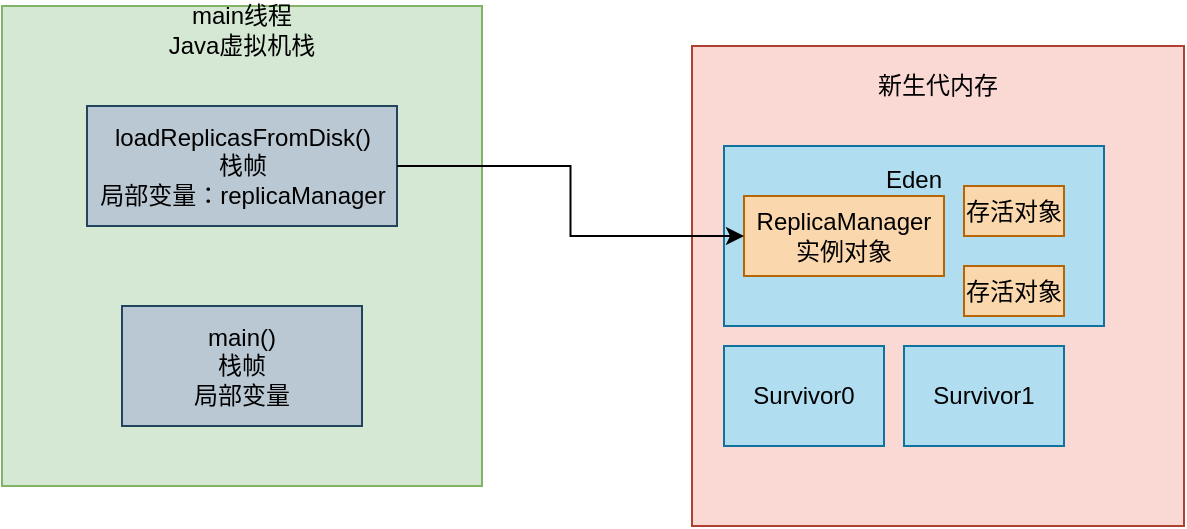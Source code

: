<mxfile version="15.3.1" type="github">
  <diagram id="OGn_5Wq7p_9z8mIeB7_J" name="Page-1">
    <mxGraphModel dx="1422" dy="772" grid="1" gridSize="10" guides="1" tooltips="1" connect="1" arrows="1" fold="1" page="1" pageScale="1" pageWidth="827" pageHeight="1169" math="0" shadow="0">
      <root>
        <mxCell id="0" />
        <mxCell id="1" parent="0" />
        <mxCell id="org5B2Pm-bHhfEpEThBF-1" value="main线程&lt;br&gt;Java虚拟机栈&lt;br&gt;&lt;br&gt;&lt;br&gt;&lt;br&gt;&lt;br&gt;&lt;br&gt;&lt;br&gt;&lt;br&gt;&lt;br&gt;&lt;br&gt;&lt;br&gt;&lt;br&gt;&lt;br&gt;&lt;br&gt;&lt;br&gt;&lt;br&gt;" style="whiteSpace=wrap;html=1;aspect=fixed;fillColor=#d5e8d4;strokeColor=#82b366;" parent="1" vertex="1">
          <mxGeometry x="55" y="180" width="240" height="240" as="geometry" />
        </mxCell>
        <mxCell id="org5B2Pm-bHhfEpEThBF-2" value="loadReplicasFromDisk()&lt;br&gt;栈帧&lt;br&gt;局部变量：replicaManager" style="rounded=0;whiteSpace=wrap;html=1;fillColor=#bac8d3;strokeColor=#23445d;" parent="1" vertex="1">
          <mxGeometry x="97.5" y="230" width="155" height="60" as="geometry" />
        </mxCell>
        <mxCell id="org5B2Pm-bHhfEpEThBF-3" value="main()&lt;br&gt;栈帧&lt;br&gt;局部变量" style="rounded=0;whiteSpace=wrap;html=1;fillColor=#bac8d3;strokeColor=#23445d;" parent="1" vertex="1">
          <mxGeometry x="115" y="330" width="120" height="60" as="geometry" />
        </mxCell>
        <mxCell id="org5B2Pm-bHhfEpEThBF-4" value="新生代内存&lt;br&gt;&lt;br&gt;&lt;br&gt;&lt;br&gt;&lt;br&gt;&lt;br&gt;&lt;br&gt;&lt;br&gt;&lt;br&gt;&lt;br&gt;&lt;br&gt;&lt;br&gt;&lt;br&gt;&lt;br&gt;&lt;br&gt;" style="rounded=0;whiteSpace=wrap;html=1;fillColor=#fad9d5;strokeColor=#ae4132;" parent="1" vertex="1">
          <mxGeometry x="400" y="200" width="246" height="240" as="geometry" />
        </mxCell>
        <mxCell id="org5B2Pm-bHhfEpEThBF-5" value="Eden&lt;br&gt;&lt;br&gt;&lt;br&gt;&lt;br&gt;&lt;br&gt;" style="rounded=0;whiteSpace=wrap;html=1;fillColor=#b1ddf0;strokeColor=#10739e;" parent="1" vertex="1">
          <mxGeometry x="416" y="250" width="190" height="90" as="geometry" />
        </mxCell>
        <mxCell id="org5B2Pm-bHhfEpEThBF-6" value="Survivor0" style="rounded=0;whiteSpace=wrap;html=1;fillColor=#b1ddf0;strokeColor=#10739e;" parent="1" vertex="1">
          <mxGeometry x="416" y="350" width="80" height="50" as="geometry" />
        </mxCell>
        <mxCell id="org5B2Pm-bHhfEpEThBF-7" value="Survivor1" style="rounded=0;whiteSpace=wrap;html=1;fillColor=#b1ddf0;strokeColor=#10739e;" parent="1" vertex="1">
          <mxGeometry x="506" y="350" width="80" height="50" as="geometry" />
        </mxCell>
        <mxCell id="org5B2Pm-bHhfEpEThBF-8" value="ReplicaManager实例对象" style="rounded=0;whiteSpace=wrap;html=1;fillColor=#fad7ac;strokeColor=#b46504;" parent="1" vertex="1">
          <mxGeometry x="426" y="275" width="100" height="40" as="geometry" />
        </mxCell>
        <mxCell id="org5B2Pm-bHhfEpEThBF-9" value="存活对象" style="rounded=0;whiteSpace=wrap;html=1;fillColor=#fad7ac;strokeColor=#b46504;" parent="1" vertex="1">
          <mxGeometry x="536" y="270" width="50" height="25" as="geometry" />
        </mxCell>
        <mxCell id="org5B2Pm-bHhfEpEThBF-10" value="存活对象" style="rounded=0;whiteSpace=wrap;html=1;fillColor=#fad7ac;strokeColor=#b46504;" parent="1" vertex="1">
          <mxGeometry x="536" y="310" width="50" height="25" as="geometry" />
        </mxCell>
        <mxCell id="org5B2Pm-bHhfEpEThBF-11" style="edgeStyle=orthogonalEdgeStyle;rounded=0;orthogonalLoop=1;jettySize=auto;html=1;exitX=1;exitY=0.5;exitDx=0;exitDy=0;" parent="1" source="org5B2Pm-bHhfEpEThBF-2" target="org5B2Pm-bHhfEpEThBF-8" edge="1">
          <mxGeometry relative="1" as="geometry" />
        </mxCell>
      </root>
    </mxGraphModel>
  </diagram>
</mxfile>
